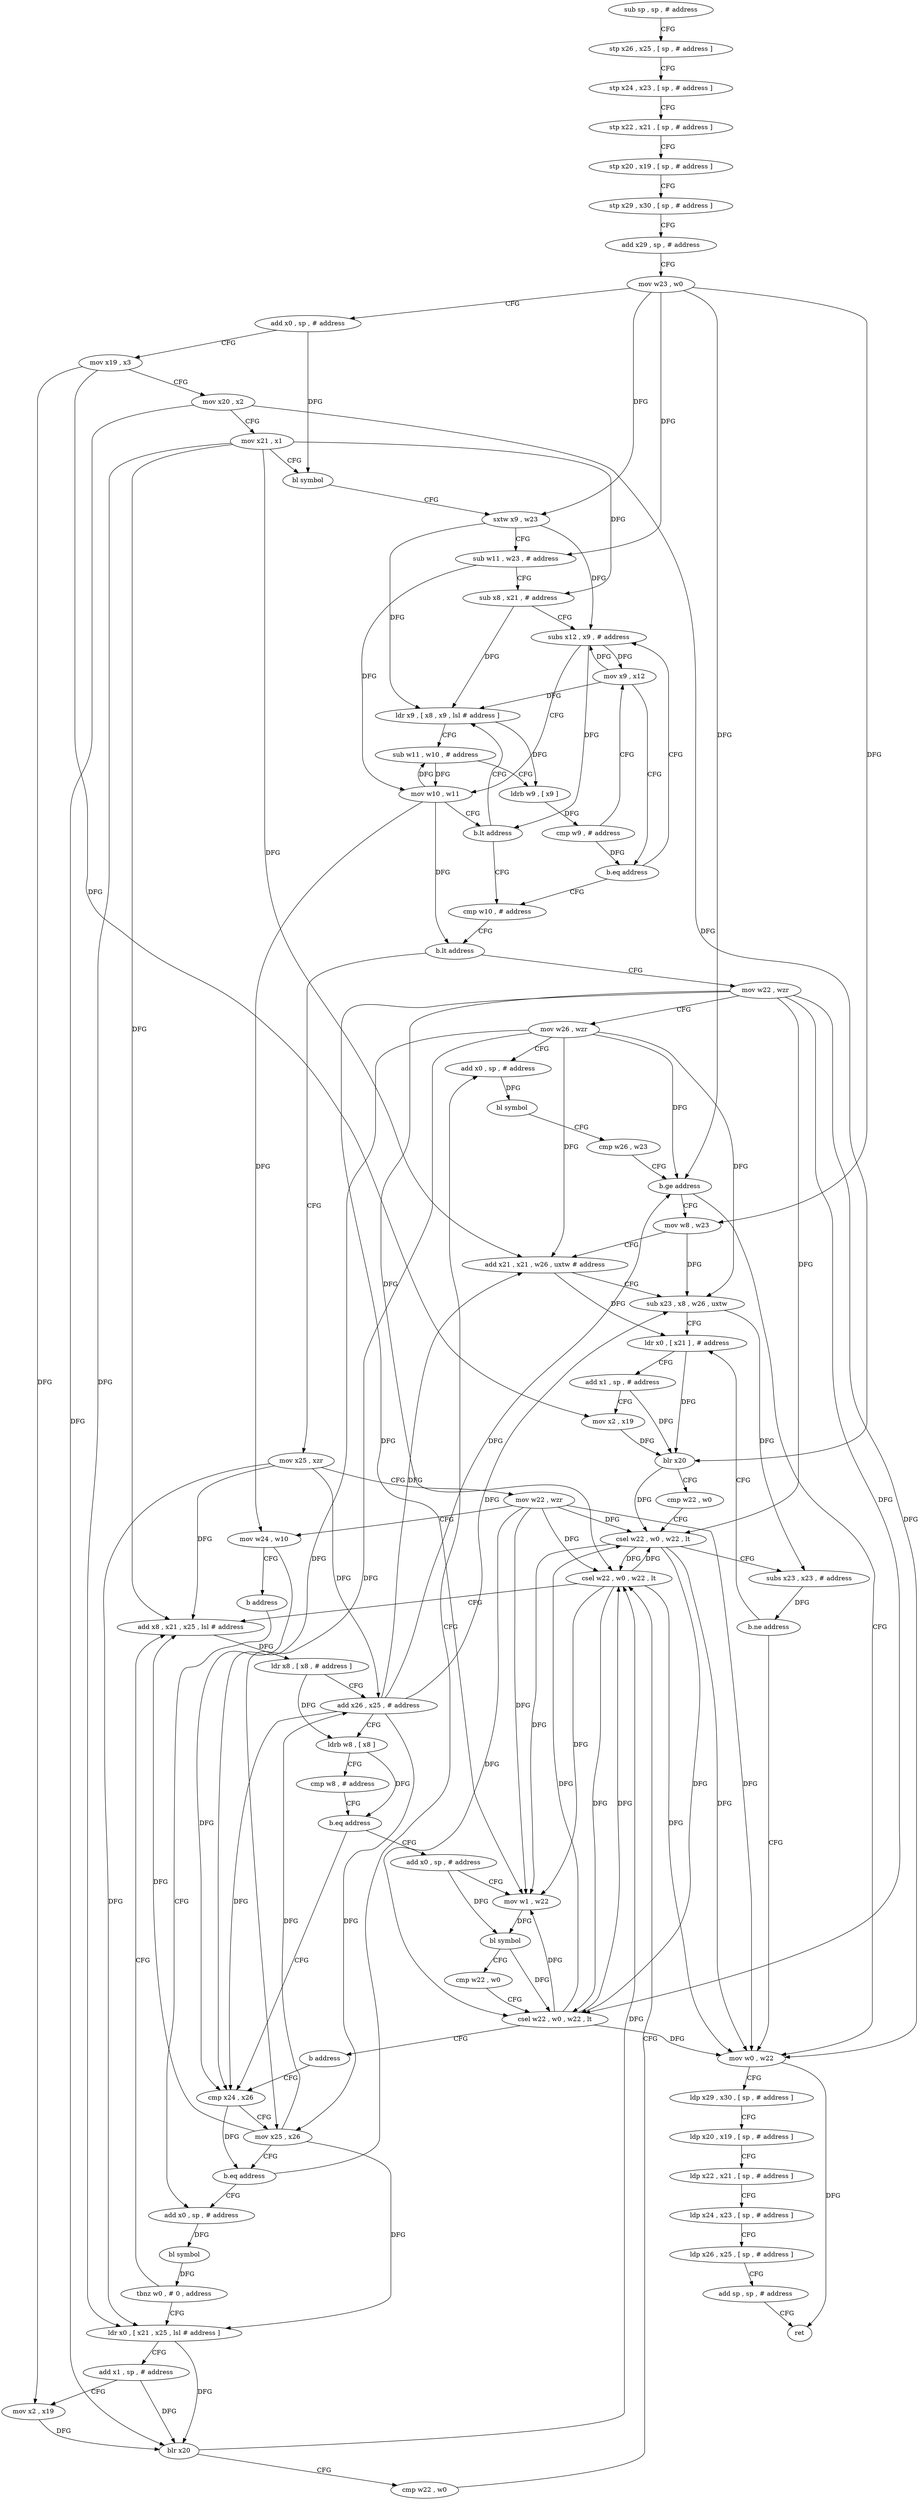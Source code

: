digraph "func" {
"4257140" [label = "sub sp , sp , # address" ]
"4257144" [label = "stp x26 , x25 , [ sp , # address ]" ]
"4257148" [label = "stp x24 , x23 , [ sp , # address ]" ]
"4257152" [label = "stp x22 , x21 , [ sp , # address ]" ]
"4257156" [label = "stp x20 , x19 , [ sp , # address ]" ]
"4257160" [label = "stp x29 , x30 , [ sp , # address ]" ]
"4257164" [label = "add x29 , sp , # address" ]
"4257168" [label = "mov w23 , w0" ]
"4257172" [label = "add x0 , sp , # address" ]
"4257176" [label = "mov x19 , x3" ]
"4257180" [label = "mov x20 , x2" ]
"4257184" [label = "mov x21 , x1" ]
"4257188" [label = "bl symbol" ]
"4257192" [label = "sxtw x9 , w23" ]
"4257196" [label = "sub w11 , w23 , # address" ]
"4257200" [label = "sub x8 , x21 , # address" ]
"4257204" [label = "subs x12 , x9 , # address" ]
"4257240" [label = "cmp w10 , # address" ]
"4257244" [label = "b.lt address" ]
"4257360" [label = "mov w22 , wzr" ]
"4257248" [label = "mov x25 , xzr" ]
"4257216" [label = "ldr x9 , [ x8 , x9 , lsl # address ]" ]
"4257220" [label = "sub w11 , w10 , # address" ]
"4257224" [label = "ldrb w9 , [ x9 ]" ]
"4257228" [label = "cmp w9 , # address" ]
"4257232" [label = "mov x9 , x12" ]
"4257236" [label = "b.eq address" ]
"4257364" [label = "mov w26 , wzr" ]
"4257368" [label = "add x0 , sp , # address" ]
"4257252" [label = "mov w22 , wzr" ]
"4257256" [label = "mov w24 , w10" ]
"4257260" [label = "b address" ]
"4257276" [label = "add x0 , sp , # address" ]
"4257208" [label = "mov w10 , w11" ]
"4257212" [label = "b.lt address" ]
"4257428" [label = "mov w0 , w22" ]
"4257432" [label = "ldp x29 , x30 , [ sp , # address ]" ]
"4257436" [label = "ldp x20 , x19 , [ sp , # address ]" ]
"4257440" [label = "ldp x22 , x21 , [ sp , # address ]" ]
"4257444" [label = "ldp x24 , x23 , [ sp , # address ]" ]
"4257448" [label = "ldp x26 , x25 , [ sp , # address ]" ]
"4257452" [label = "add sp , sp , # address" ]
"4257456" [label = "ret" ]
"4257384" [label = "mov w8 , w23" ]
"4257388" [label = "add x21 , x21 , w26 , uxtw # address" ]
"4257392" [label = "sub x23 , x8 , w26 , uxtw" ]
"4257396" [label = "ldr x0 , [ x21 ] , # address" ]
"4257280" [label = "bl symbol" ]
"4257284" [label = "tbnz w0 , # 0 , address" ]
"4257312" [label = "add x8 , x21 , x25 , lsl # address" ]
"4257288" [label = "ldr x0 , [ x21 , x25 , lsl # address ]" ]
"4257400" [label = "add x1 , sp , # address" ]
"4257404" [label = "mov x2 , x19" ]
"4257408" [label = "blr x20" ]
"4257412" [label = "cmp w22 , w0" ]
"4257416" [label = "csel w22 , w0 , w22 , lt" ]
"4257420" [label = "subs x23 , x23 , # address" ]
"4257424" [label = "b.ne address" ]
"4257316" [label = "ldr x8 , [ x8 , # address ]" ]
"4257320" [label = "add x26 , x25 , # address" ]
"4257324" [label = "ldrb w8 , [ x8 ]" ]
"4257328" [label = "cmp w8 , # address" ]
"4257332" [label = "b.eq address" ]
"4257264" [label = "cmp x24 , x26" ]
"4257336" [label = "add x0 , sp , # address" ]
"4257292" [label = "add x1 , sp , # address" ]
"4257296" [label = "mov x2 , x19" ]
"4257300" [label = "blr x20" ]
"4257304" [label = "cmp w22 , w0" ]
"4257308" [label = "csel w22 , w0 , w22 , lt" ]
"4257268" [label = "mov x25 , x26" ]
"4257272" [label = "b.eq address" ]
"4257340" [label = "mov w1 , w22" ]
"4257344" [label = "bl symbol" ]
"4257348" [label = "cmp w22 , w0" ]
"4257352" [label = "csel w22 , w0 , w22 , lt" ]
"4257356" [label = "b address" ]
"4257372" [label = "bl symbol" ]
"4257376" [label = "cmp w26 , w23" ]
"4257380" [label = "b.ge address" ]
"4257140" -> "4257144" [ label = "CFG" ]
"4257144" -> "4257148" [ label = "CFG" ]
"4257148" -> "4257152" [ label = "CFG" ]
"4257152" -> "4257156" [ label = "CFG" ]
"4257156" -> "4257160" [ label = "CFG" ]
"4257160" -> "4257164" [ label = "CFG" ]
"4257164" -> "4257168" [ label = "CFG" ]
"4257168" -> "4257172" [ label = "CFG" ]
"4257168" -> "4257192" [ label = "DFG" ]
"4257168" -> "4257196" [ label = "DFG" ]
"4257168" -> "4257380" [ label = "DFG" ]
"4257168" -> "4257384" [ label = "DFG" ]
"4257172" -> "4257176" [ label = "CFG" ]
"4257172" -> "4257188" [ label = "DFG" ]
"4257176" -> "4257180" [ label = "CFG" ]
"4257176" -> "4257296" [ label = "DFG" ]
"4257176" -> "4257404" [ label = "DFG" ]
"4257180" -> "4257184" [ label = "CFG" ]
"4257180" -> "4257300" [ label = "DFG" ]
"4257180" -> "4257408" [ label = "DFG" ]
"4257184" -> "4257188" [ label = "CFG" ]
"4257184" -> "4257200" [ label = "DFG" ]
"4257184" -> "4257388" [ label = "DFG" ]
"4257184" -> "4257312" [ label = "DFG" ]
"4257184" -> "4257288" [ label = "DFG" ]
"4257188" -> "4257192" [ label = "CFG" ]
"4257192" -> "4257196" [ label = "CFG" ]
"4257192" -> "4257204" [ label = "DFG" ]
"4257192" -> "4257216" [ label = "DFG" ]
"4257196" -> "4257200" [ label = "CFG" ]
"4257196" -> "4257208" [ label = "DFG" ]
"4257200" -> "4257204" [ label = "CFG" ]
"4257200" -> "4257216" [ label = "DFG" ]
"4257204" -> "4257208" [ label = "CFG" ]
"4257204" -> "4257232" [ label = "DFG" ]
"4257204" -> "4257212" [ label = "DFG" ]
"4257240" -> "4257244" [ label = "CFG" ]
"4257244" -> "4257360" [ label = "CFG" ]
"4257244" -> "4257248" [ label = "CFG" ]
"4257360" -> "4257364" [ label = "CFG" ]
"4257360" -> "4257428" [ label = "DFG" ]
"4257360" -> "4257308" [ label = "DFG" ]
"4257360" -> "4257416" [ label = "DFG" ]
"4257360" -> "4257340" [ label = "DFG" ]
"4257360" -> "4257352" [ label = "DFG" ]
"4257248" -> "4257252" [ label = "CFG" ]
"4257248" -> "4257312" [ label = "DFG" ]
"4257248" -> "4257320" [ label = "DFG" ]
"4257248" -> "4257288" [ label = "DFG" ]
"4257216" -> "4257220" [ label = "CFG" ]
"4257216" -> "4257224" [ label = "DFG" ]
"4257220" -> "4257224" [ label = "CFG" ]
"4257220" -> "4257208" [ label = "DFG" ]
"4257224" -> "4257228" [ label = "DFG" ]
"4257228" -> "4257232" [ label = "CFG" ]
"4257228" -> "4257236" [ label = "DFG" ]
"4257232" -> "4257236" [ label = "CFG" ]
"4257232" -> "4257204" [ label = "DFG" ]
"4257232" -> "4257216" [ label = "DFG" ]
"4257236" -> "4257204" [ label = "CFG" ]
"4257236" -> "4257240" [ label = "CFG" ]
"4257364" -> "4257368" [ label = "CFG" ]
"4257364" -> "4257380" [ label = "DFG" ]
"4257364" -> "4257388" [ label = "DFG" ]
"4257364" -> "4257392" [ label = "DFG" ]
"4257364" -> "4257264" [ label = "DFG" ]
"4257364" -> "4257268" [ label = "DFG" ]
"4257368" -> "4257372" [ label = "DFG" ]
"4257252" -> "4257256" [ label = "CFG" ]
"4257252" -> "4257428" [ label = "DFG" ]
"4257252" -> "4257308" [ label = "DFG" ]
"4257252" -> "4257416" [ label = "DFG" ]
"4257252" -> "4257340" [ label = "DFG" ]
"4257252" -> "4257352" [ label = "DFG" ]
"4257256" -> "4257260" [ label = "CFG" ]
"4257256" -> "4257264" [ label = "DFG" ]
"4257260" -> "4257276" [ label = "CFG" ]
"4257276" -> "4257280" [ label = "DFG" ]
"4257208" -> "4257212" [ label = "CFG" ]
"4257208" -> "4257244" [ label = "DFG" ]
"4257208" -> "4257220" [ label = "DFG" ]
"4257208" -> "4257256" [ label = "DFG" ]
"4257212" -> "4257240" [ label = "CFG" ]
"4257212" -> "4257216" [ label = "CFG" ]
"4257428" -> "4257432" [ label = "CFG" ]
"4257428" -> "4257456" [ label = "DFG" ]
"4257432" -> "4257436" [ label = "CFG" ]
"4257436" -> "4257440" [ label = "CFG" ]
"4257440" -> "4257444" [ label = "CFG" ]
"4257444" -> "4257448" [ label = "CFG" ]
"4257448" -> "4257452" [ label = "CFG" ]
"4257452" -> "4257456" [ label = "CFG" ]
"4257384" -> "4257388" [ label = "CFG" ]
"4257384" -> "4257392" [ label = "DFG" ]
"4257388" -> "4257392" [ label = "CFG" ]
"4257388" -> "4257396" [ label = "DFG" ]
"4257392" -> "4257396" [ label = "CFG" ]
"4257392" -> "4257420" [ label = "DFG" ]
"4257396" -> "4257400" [ label = "CFG" ]
"4257396" -> "4257408" [ label = "DFG" ]
"4257280" -> "4257284" [ label = "DFG" ]
"4257284" -> "4257312" [ label = "CFG" ]
"4257284" -> "4257288" [ label = "CFG" ]
"4257312" -> "4257316" [ label = "DFG" ]
"4257288" -> "4257292" [ label = "CFG" ]
"4257288" -> "4257300" [ label = "DFG" ]
"4257400" -> "4257404" [ label = "CFG" ]
"4257400" -> "4257408" [ label = "DFG" ]
"4257404" -> "4257408" [ label = "DFG" ]
"4257408" -> "4257412" [ label = "CFG" ]
"4257408" -> "4257416" [ label = "DFG" ]
"4257412" -> "4257416" [ label = "CFG" ]
"4257416" -> "4257420" [ label = "CFG" ]
"4257416" -> "4257428" [ label = "DFG" ]
"4257416" -> "4257340" [ label = "DFG" ]
"4257416" -> "4257308" [ label = "DFG" ]
"4257416" -> "4257352" [ label = "DFG" ]
"4257420" -> "4257424" [ label = "DFG" ]
"4257424" -> "4257396" [ label = "CFG" ]
"4257424" -> "4257428" [ label = "CFG" ]
"4257316" -> "4257320" [ label = "CFG" ]
"4257316" -> "4257324" [ label = "DFG" ]
"4257320" -> "4257324" [ label = "CFG" ]
"4257320" -> "4257388" [ label = "DFG" ]
"4257320" -> "4257392" [ label = "DFG" ]
"4257320" -> "4257380" [ label = "DFG" ]
"4257320" -> "4257264" [ label = "DFG" ]
"4257320" -> "4257268" [ label = "DFG" ]
"4257324" -> "4257328" [ label = "CFG" ]
"4257324" -> "4257332" [ label = "DFG" ]
"4257328" -> "4257332" [ label = "CFG" ]
"4257332" -> "4257264" [ label = "CFG" ]
"4257332" -> "4257336" [ label = "CFG" ]
"4257264" -> "4257268" [ label = "CFG" ]
"4257264" -> "4257272" [ label = "DFG" ]
"4257336" -> "4257340" [ label = "CFG" ]
"4257336" -> "4257344" [ label = "DFG" ]
"4257292" -> "4257296" [ label = "CFG" ]
"4257292" -> "4257300" [ label = "DFG" ]
"4257296" -> "4257300" [ label = "DFG" ]
"4257300" -> "4257304" [ label = "CFG" ]
"4257300" -> "4257308" [ label = "DFG" ]
"4257304" -> "4257308" [ label = "CFG" ]
"4257308" -> "4257312" [ label = "CFG" ]
"4257308" -> "4257428" [ label = "DFG" ]
"4257308" -> "4257340" [ label = "DFG" ]
"4257308" -> "4257416" [ label = "DFG" ]
"4257308" -> "4257352" [ label = "DFG" ]
"4257268" -> "4257272" [ label = "CFG" ]
"4257268" -> "4257312" [ label = "DFG" ]
"4257268" -> "4257320" [ label = "DFG" ]
"4257268" -> "4257288" [ label = "DFG" ]
"4257272" -> "4257368" [ label = "CFG" ]
"4257272" -> "4257276" [ label = "CFG" ]
"4257340" -> "4257344" [ label = "DFG" ]
"4257344" -> "4257348" [ label = "CFG" ]
"4257344" -> "4257352" [ label = "DFG" ]
"4257348" -> "4257352" [ label = "CFG" ]
"4257352" -> "4257356" [ label = "CFG" ]
"4257352" -> "4257428" [ label = "DFG" ]
"4257352" -> "4257340" [ label = "DFG" ]
"4257352" -> "4257308" [ label = "DFG" ]
"4257352" -> "4257416" [ label = "DFG" ]
"4257356" -> "4257264" [ label = "CFG" ]
"4257372" -> "4257376" [ label = "CFG" ]
"4257376" -> "4257380" [ label = "CFG" ]
"4257380" -> "4257428" [ label = "CFG" ]
"4257380" -> "4257384" [ label = "CFG" ]
}
